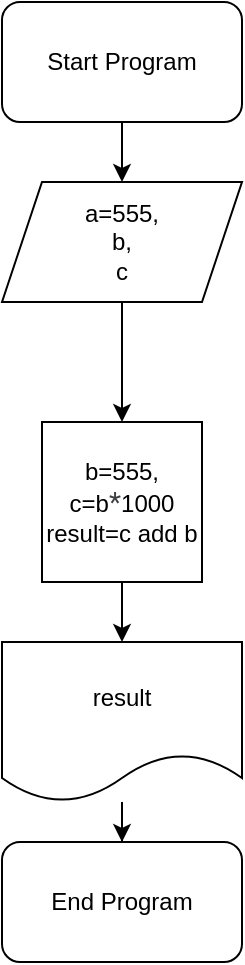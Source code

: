<mxfile version="14.9.8" type="device"><diagram id="GZpFb-vmAQru9i-2cQJA" name="Page-1"><mxGraphModel dx="1062" dy="543" grid="1" gridSize="10" guides="1" tooltips="1" connect="1" arrows="1" fold="1" page="1" pageScale="1" pageWidth="827" pageHeight="1169" math="0" shadow="0"><root><mxCell id="0"/><mxCell id="1" parent="0"/><mxCell id="X6j9mpaKcxVrSBCxUsk2-6" value="" style="edgeStyle=orthogonalEdgeStyle;rounded=0;orthogonalLoop=1;jettySize=auto;html=1;" edge="1" parent="1" source="X6j9mpaKcxVrSBCxUsk2-1" target="X6j9mpaKcxVrSBCxUsk2-3"><mxGeometry relative="1" as="geometry"/></mxCell><mxCell id="X6j9mpaKcxVrSBCxUsk2-1" value="Start Program" style="rounded=1;whiteSpace=wrap;html=1;" vertex="1" parent="1"><mxGeometry x="40" y="80" width="120" height="60" as="geometry"/></mxCell><mxCell id="X6j9mpaKcxVrSBCxUsk2-2" value="End Program" style="rounded=1;whiteSpace=wrap;html=1;" vertex="1" parent="1"><mxGeometry x="40" y="500" width="120" height="60" as="geometry"/></mxCell><mxCell id="X6j9mpaKcxVrSBCxUsk2-7" value="" style="edgeStyle=orthogonalEdgeStyle;rounded=0;orthogonalLoop=1;jettySize=auto;html=1;" edge="1" parent="1" source="X6j9mpaKcxVrSBCxUsk2-3" target="X6j9mpaKcxVrSBCxUsk2-4"><mxGeometry relative="1" as="geometry"/></mxCell><mxCell id="X6j9mpaKcxVrSBCxUsk2-3" value="a=555,&lt;br&gt;b,&lt;br&gt;c" style="shape=parallelogram;perimeter=parallelogramPerimeter;whiteSpace=wrap;html=1;fixedSize=1;" vertex="1" parent="1"><mxGeometry x="40" y="170" width="120" height="60" as="geometry"/></mxCell><mxCell id="X6j9mpaKcxVrSBCxUsk2-8" value="" style="edgeStyle=orthogonalEdgeStyle;rounded=0;orthogonalLoop=1;jettySize=auto;html=1;" edge="1" parent="1" source="X6j9mpaKcxVrSBCxUsk2-4" target="X6j9mpaKcxVrSBCxUsk2-5"><mxGeometry relative="1" as="geometry"/></mxCell><mxCell id="X6j9mpaKcxVrSBCxUsk2-4" value="b=555,&lt;br&gt;c=b&lt;span style=&quot;color: rgb(60 , 64 , 67) ; font-family: &amp;#34;roboto&amp;#34; , &amp;#34;helvetica neue&amp;#34; , &amp;#34;helvetica&amp;#34; , sans-serif ; font-size: 14px ; text-align: left ; background-color: rgb(255 , 255 , 255)&quot;&gt;*&lt;/span&gt;1&lt;span&gt;000&lt;/span&gt;&lt;br&gt;result=c add b" style="whiteSpace=wrap;html=1;aspect=fixed;" vertex="1" parent="1"><mxGeometry x="60" y="290" width="80" height="80" as="geometry"/></mxCell><mxCell id="X6j9mpaKcxVrSBCxUsk2-10" value="" style="edgeStyle=orthogonalEdgeStyle;rounded=0;orthogonalLoop=1;jettySize=auto;html=1;" edge="1" parent="1" source="X6j9mpaKcxVrSBCxUsk2-5" target="X6j9mpaKcxVrSBCxUsk2-2"><mxGeometry relative="1" as="geometry"/></mxCell><mxCell id="X6j9mpaKcxVrSBCxUsk2-5" value="result" style="shape=document;whiteSpace=wrap;html=1;boundedLbl=1;" vertex="1" parent="1"><mxGeometry x="40" y="400" width="120" height="80" as="geometry"/></mxCell></root></mxGraphModel></diagram></mxfile>